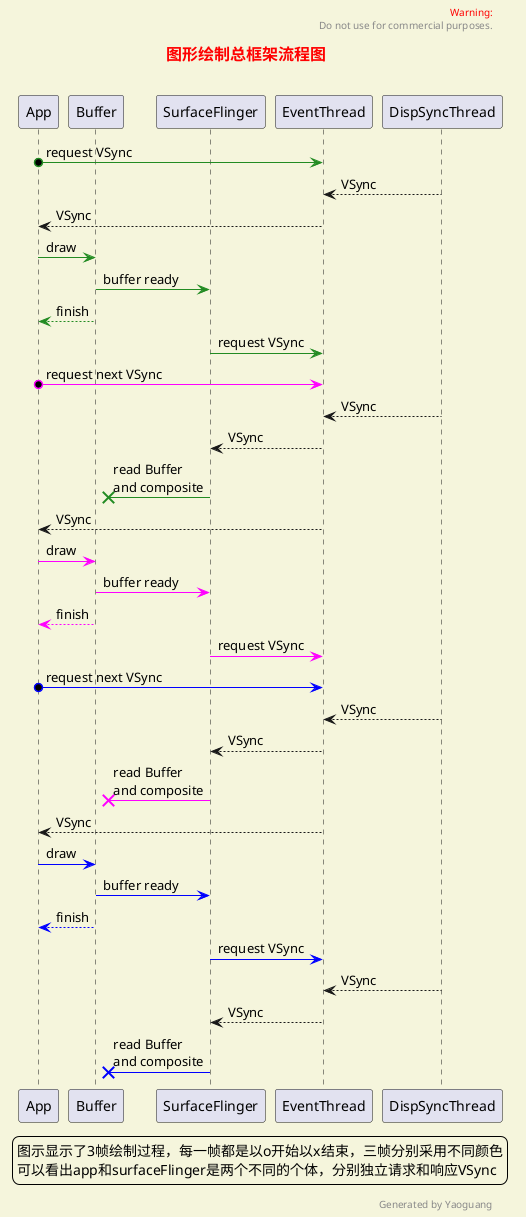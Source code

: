 @startuml
title
<font color=red size=16>图形绘制总框架流程图</font>

endtitle

header
<font color=red>Warning:</font>
Do not use for commercial purposes.
endheader
'-----------------------------------------------------------
skinparam backgroundcolor Beige

participant App as A
participant Buffer
participant SurfaceFlinger as SF
participant EventThread as ET
participant DispSyncThread as DST

A o-[#ForestGreen]> ET : request VSync
DST --> ET : VSync
ET --> A : VSync
A -[#ForestGreen]> Buffer : draw
Buffer -[#ForestGreen]> SF : buffer ready
Buffer --[#ForestGreen]> A : finish
SF -[#ForestGreen]> ET : request VSync
A o-[#Fuchsia]> ET : request next VSync
DST --> ET : VSync
ET --> SF : VSync
SF -[#ForestGreen]>x Buffer : read Buffer\nand composite
ET --> A : VSync
A -[#Fuchsia]> Buffer : draw
Buffer -[#Fuchsia]> SF : buffer ready
Buffer --[#Fuchsia]> A : finish
SF -[#Fuchsia]> ET : request VSync
A o-[#Blue]> ET : request next VSync
DST --> ET : VSync
ET --> SF : VSync
SF -[#Fuchsia]>x Buffer : read Buffer\nand composite
ET --> A : VSync
A -[#Blue]> Buffer : draw
Buffer -[#Blue]> SF : buffer ready
Buffer --[#Blue]> A : finish
SF -[#Blue]> ET : request VSync
DST --> ET : VSync
ET --> SF : VSync
SF -[#Blue]>x Buffer : read Buffer\nand composite



'-----------------------------------------------------------
legend left
图示显示了3帧绘制过程，每一帧都是以o开始以x结束，三帧分别采用不同颜色
可以看出app和surfaceFlinger是两个不同的个体，分别独立请求和响应VSync
end legend
right footer Generated by Yaoguang
@enduml